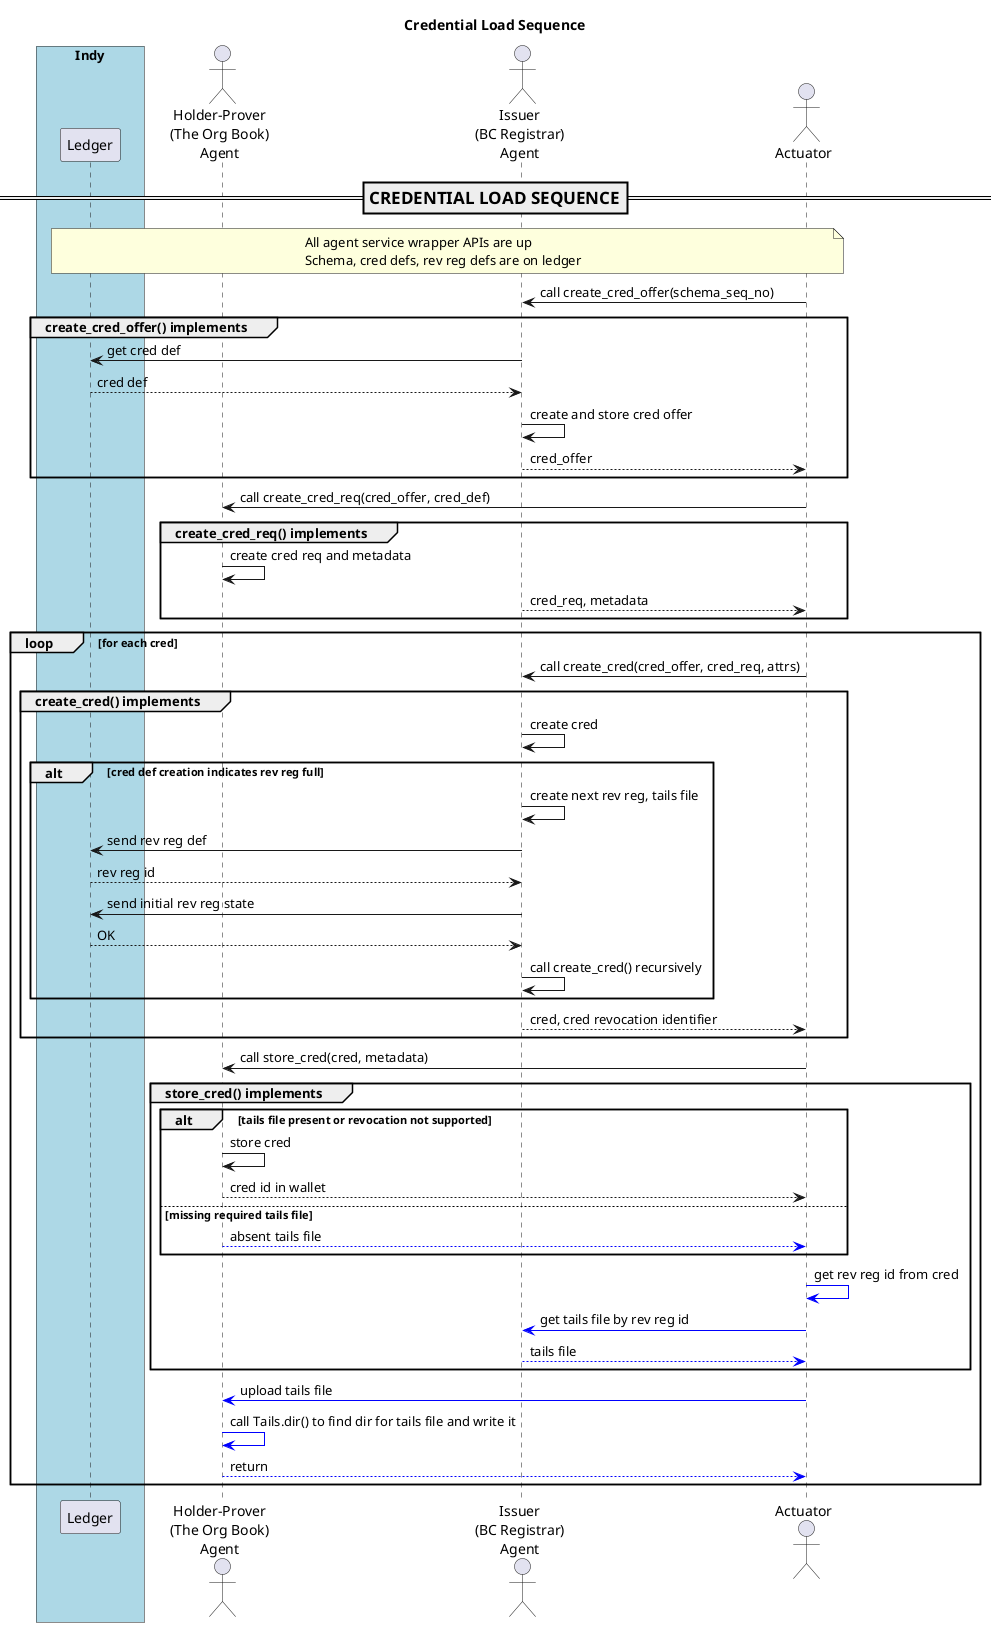 @startuml
/'
Copyright 2017-2018 Government of Canada - Public Services and Procurement Canada - buyandsell.gc.ca

Licensed under the Apache License, Version 2.0 (the "License");
you may not use this file except in compliance with the License.
You may obtain a copy of the License at

http://www.apache.org/licenses/LICENSE-2.0

Unless required by applicable law or agreed to in writing, software
distributed under the License is distributed on an "AS IS" BASIS,
WITHOUT WARRANTIES OR CONDITIONS OF ANY KIND, either express or implied.
See the License for the specific language governing permissions and
limitations under the License.
'/

skinparam ParticipantPadding 20
skinparam BoxPadding 20

title Credential Load Sequence

box "Indy" #LightBlue
    participant "Ledger" as ledger
endbox

actor "Holder-Prover\n(The Org Book)\nAgent" as obag
actor "Issuer\n(BC Registrar)\nAgent" as bcrag
actor "Actuator" as ator

=== CREDENTIAL LOAD SEQUENCE ==

note over ledger, ator
All agent service wrapper APIs are up
Schema, cred defs, rev reg defs are on ledger
endnote

ator -> bcrag: call create_cred_offer(schema_seq_no)
group create_cred_offer() implements
    bcrag -> ledger: get cred def
    ledger --> bcrag: cred def
    bcrag -> bcrag: create and store cred offer
    bcrag --> ator: cred_offer
end

ator -> obag: call create_cred_req(cred_offer, cred_def)
group create_cred_req() implements
    obag -> obag: create cred req and metadata
    bcrag --> ator: cred_req, metadata
end

loop for each cred
    ator -> bcrag: call create_cred(cred_offer, cred_req, attrs)
    group create_cred() implements
        bcrag -> bcrag: create cred
        alt cred def creation indicates rev reg full
            bcrag -> bcrag: create next rev reg, tails file
            bcrag -> ledger: send rev reg def
            ledger --> bcrag: rev reg id
            bcrag -> ledger: send initial rev reg state
            ledger --> bcrag: OK
            bcrag -> bcrag: call create_cred() recursively
        end
        bcrag --> ator: cred, cred revocation identifier
    end

    ator -> obag: call store_cred(cred, metadata)
    group store_cred() implements
        alt tails file present or revocation not supported
            obag -> obag: store cred
            obag --> ator: cred id in wallet
        else missing required tails file
            obag -[#blue]-> ator: absent tails file
        end
        ator -[#blue]> ator: get rev reg id from cred
        ator -[#blue]> bcrag: get tails file by rev reg id
        bcrag -[#blue]-> ator: tails file
    end
    ator -[#blue]> obag: upload tails file
    obag -[#blue]> obag: call Tails.dir() to find dir for tails file and write it
    obag -[#blue]-> ator: return
end

@enduml
